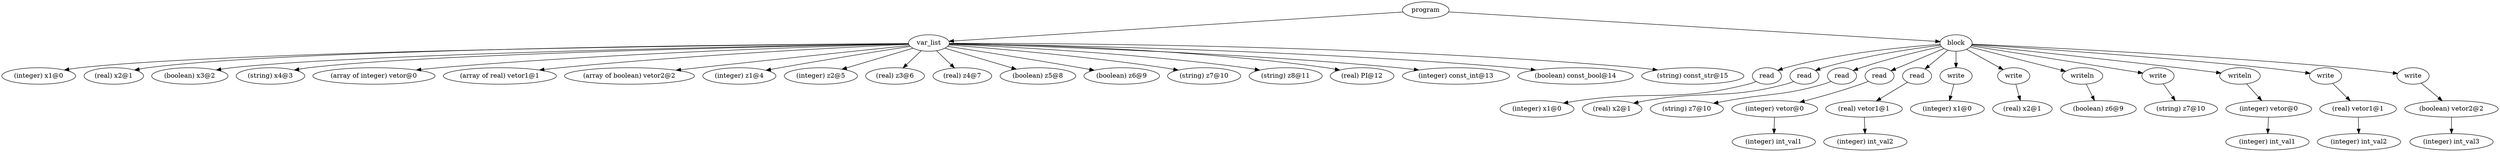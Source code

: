digraph {
graph [ordering="out"];
node0[label="program"];
node1[label="var_list"];
node2[label="(integer) x1@0"];
node1 -> node2;
node3[label="(real) x2@1"];
node1 -> node3;
node4[label="(boolean) x3@2"];
node1 -> node4;
node5[label="(string) x4@3"];
node1 -> node5;
node6[label="(array of integer) vetor@0"];
node1 -> node6;
node7[label="(array of real) vetor1@1"];
node1 -> node7;
node8[label="(array of boolean) vetor2@2"];
node1 -> node8;
node9[label="(integer) z1@4"];
node1 -> node9;
node10[label="(integer) z2@5"];
node1 -> node10;
node11[label="(real) z3@6"];
node1 -> node11;
node12[label="(real) z4@7"];
node1 -> node12;
node13[label="(boolean) z5@8"];
node1 -> node13;
node14[label="(boolean) z6@9"];
node1 -> node14;
node15[label="(string) z7@10"];
node1 -> node15;
node16[label="(string) z8@11"];
node1 -> node16;
node17[label="(real) PI@12"];
node1 -> node17;
node18[label="(integer) const_int@13"];
node1 -> node18;
node19[label="(boolean) const_bool@14"];
node1 -> node19;
node20[label="(string) const_str@15"];
node1 -> node20;
node0 -> node1;
node21[label="block"];
node22[label="read"];
node23[label="(integer) x1@0"];
node22 -> node23;
node21 -> node22;
node24[label="read"];
node25[label="(real) x2@1"];
node24 -> node25;
node21 -> node24;
node26[label="read"];
node27[label="(string) z7@10"];
node26 -> node27;
node21 -> node26;
node28[label="read"];
node29[label="(integer) vetor@0"];
node30[label="(integer) int_val1"];
node29 -> node30;
node28 -> node29;
node21 -> node28;
node31[label="read"];
node32[label="(real) vetor1@1"];
node33[label="(integer) int_val2"];
node32 -> node33;
node31 -> node32;
node21 -> node31;
node34[label="write"];
node35[label="(integer) x1@0"];
node34 -> node35;
node21 -> node34;
node36[label="write"];
node37[label="(real) x2@1"];
node36 -> node37;
node21 -> node36;
node38[label="writeln"];
node39[label="(boolean) z6@9"];
node38 -> node39;
node21 -> node38;
node40[label="write"];
node41[label="(string) z7@10"];
node40 -> node41;
node21 -> node40;
node42[label="writeln"];
node43[label="(integer) vetor@0"];
node44[label="(integer) int_val1"];
node43 -> node44;
node42 -> node43;
node21 -> node42;
node45[label="write"];
node46[label="(real) vetor1@1"];
node47[label="(integer) int_val2"];
node46 -> node47;
node45 -> node46;
node21 -> node45;
node48[label="write"];
node49[label="(boolean) vetor2@2"];
node50[label="(integer) int_val3"];
node49 -> node50;
node48 -> node49;
node21 -> node48;
node0 -> node21;
}
